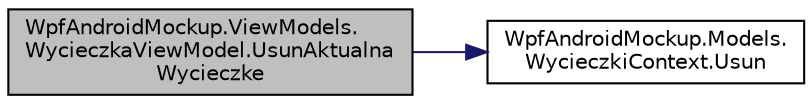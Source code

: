 digraph "WpfAndroidMockup.ViewModels.WycieczkaViewModel.UsunAktualnaWycieczke"
{
 // INTERACTIVE_SVG=YES
  edge [fontname="Helvetica",fontsize="10",labelfontname="Helvetica",labelfontsize="10"];
  node [fontname="Helvetica",fontsize="10",shape=record];
  rankdir="LR";
  Node31 [label="WpfAndroidMockup.ViewModels.\lWycieczkaViewModel.UsunAktualna\lWycieczke",height=0.2,width=0.4,color="black", fillcolor="grey75", style="filled", fontcolor="black"];
  Node31 -> Node32 [color="midnightblue",fontsize="10",style="solid",fontname="Helvetica"];
  Node32 [label="WpfAndroidMockup.Models.\lWycieczkiContext.Usun",height=0.2,width=0.4,color="black", fillcolor="white", style="filled",URL="$class_wpf_android_mockup_1_1_models_1_1_wycieczki_context.html#ae04b49a7413a981898c4d84daa66f76b",tooltip="Usuwa wycieczkę o id "];
}
